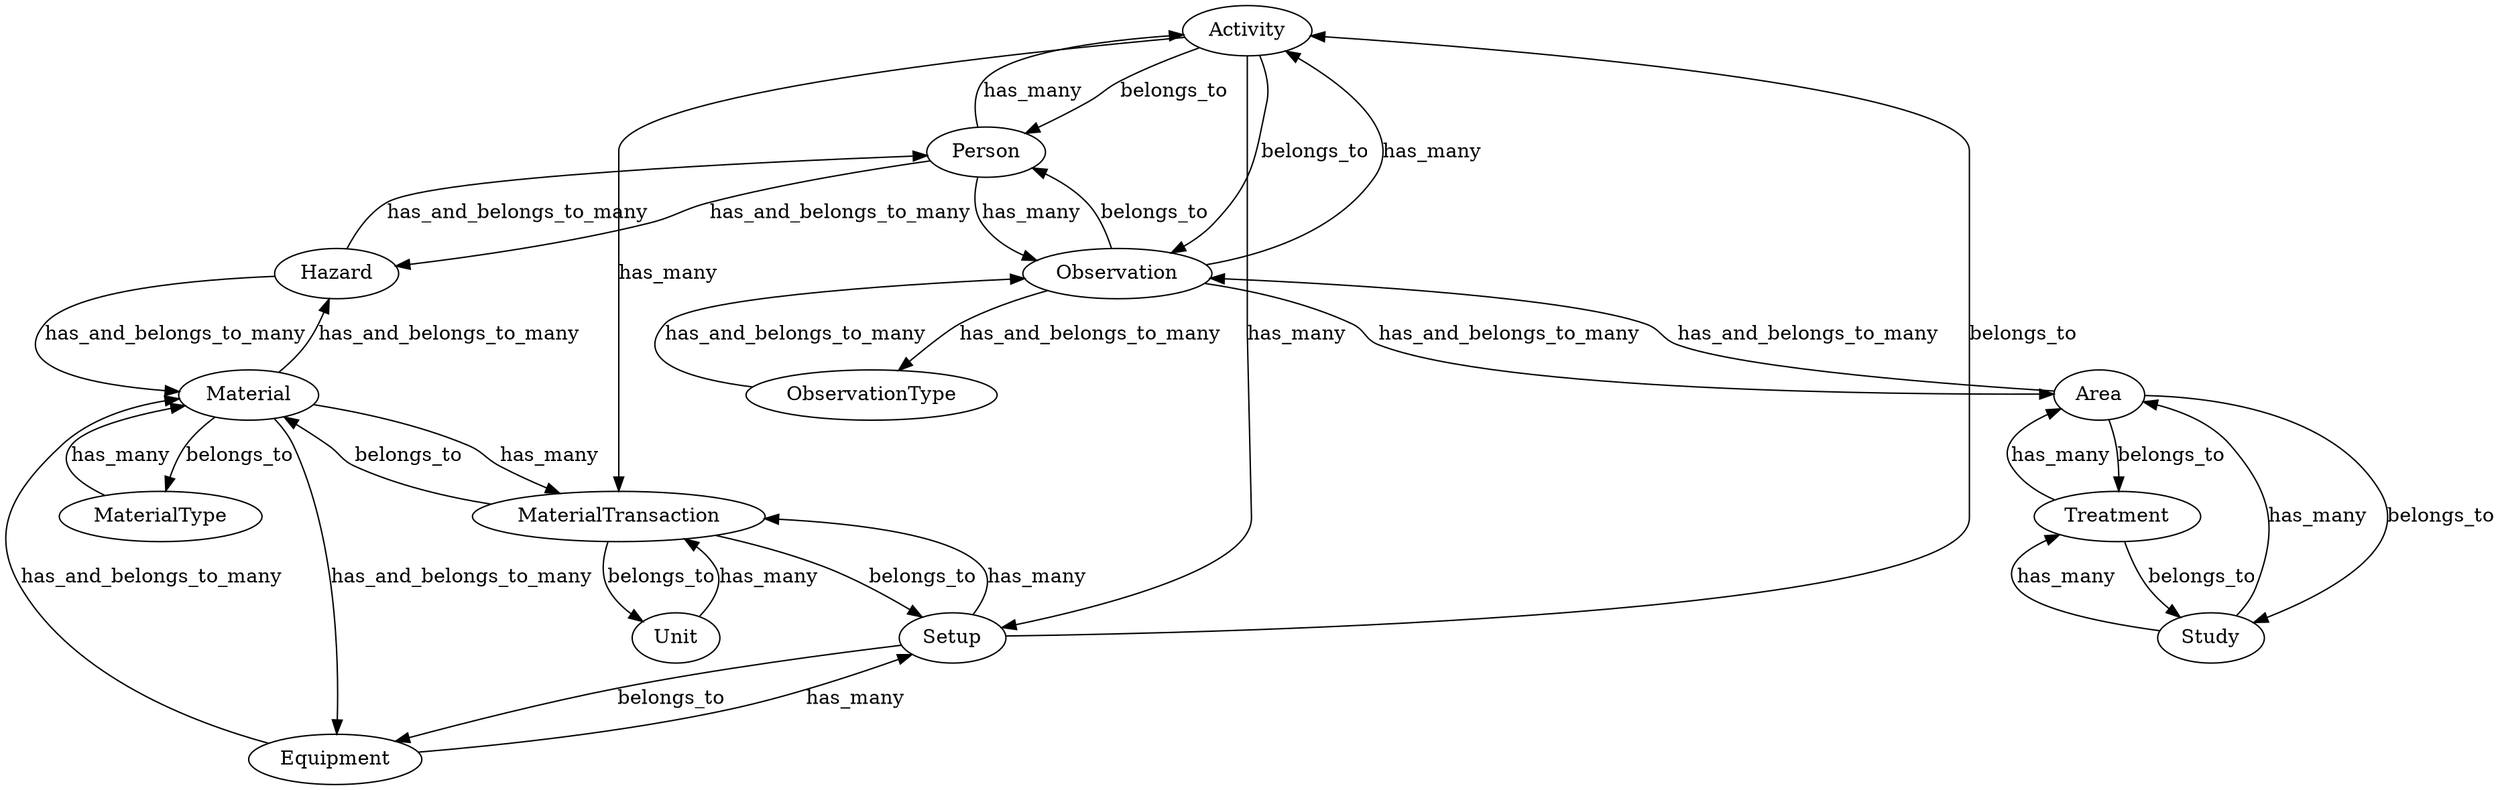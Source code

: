 digraph x {
Activity
Activity -> Person [label=belongs_to]
Activity -> Observation [label=belongs_to]
Activity -> Setup [label=has_many]
Activity -> MaterialTransaction [label=has_many]
Area
Area -> Observation [label=has_and_belongs_to_many]
Area -> Study [label=belongs_to]
Area -> Treatment [label=belongs_to]
Equipment
Equipment -> Setup [label=has_many]
Equipment -> Material [label=has_and_belongs_to_many]
Hazard
Hazard -> Material [label=has_and_belongs_to_many]
Hazard -> Person [label=has_and_belongs_to_many]
Material
Material -> Equipment [label=has_and_belongs_to_many]
Material -> Hazard [label=has_and_belongs_to_many]
Material -> MaterialTransaction [label=has_many]
Material -> MaterialType [label=belongs_to]
MaterialTransaction
MaterialTransaction -> Material [label=belongs_to]
MaterialTransaction -> Setup [label=belongs_to]
MaterialTransaction -> Unit [label=belongs_to]
MaterialType
MaterialType -> Material [label=has_many]
Observation
Observation -> Activity [label=has_many]
Observation -> Area [label=has_and_belongs_to_many]
Observation -> ObservationType [label=has_and_belongs_to_many]
Observation -> Person [label=belongs_to]
ObservationType
ObservationType -> Observation [label=has_and_belongs_to_many]
Person
Person -> Observation [label=has_many]
Person -> Activity [label=has_many]
Person -> Hazard [label=has_and_belongs_to_many]
Setup
Setup -> Activity [label=belongs_to]
Setup -> Equipment [label=belongs_to]
Setup -> MaterialTransaction [label=has_many]
Study
Study -> Area [label=has_many]
Study -> Treatment [label=has_many]
Treatment
Treatment -> Area [label=has_many]
Treatment -> Study [label=belongs_to]
Unit
Unit -> MaterialTransaction [label=has_many]
}
